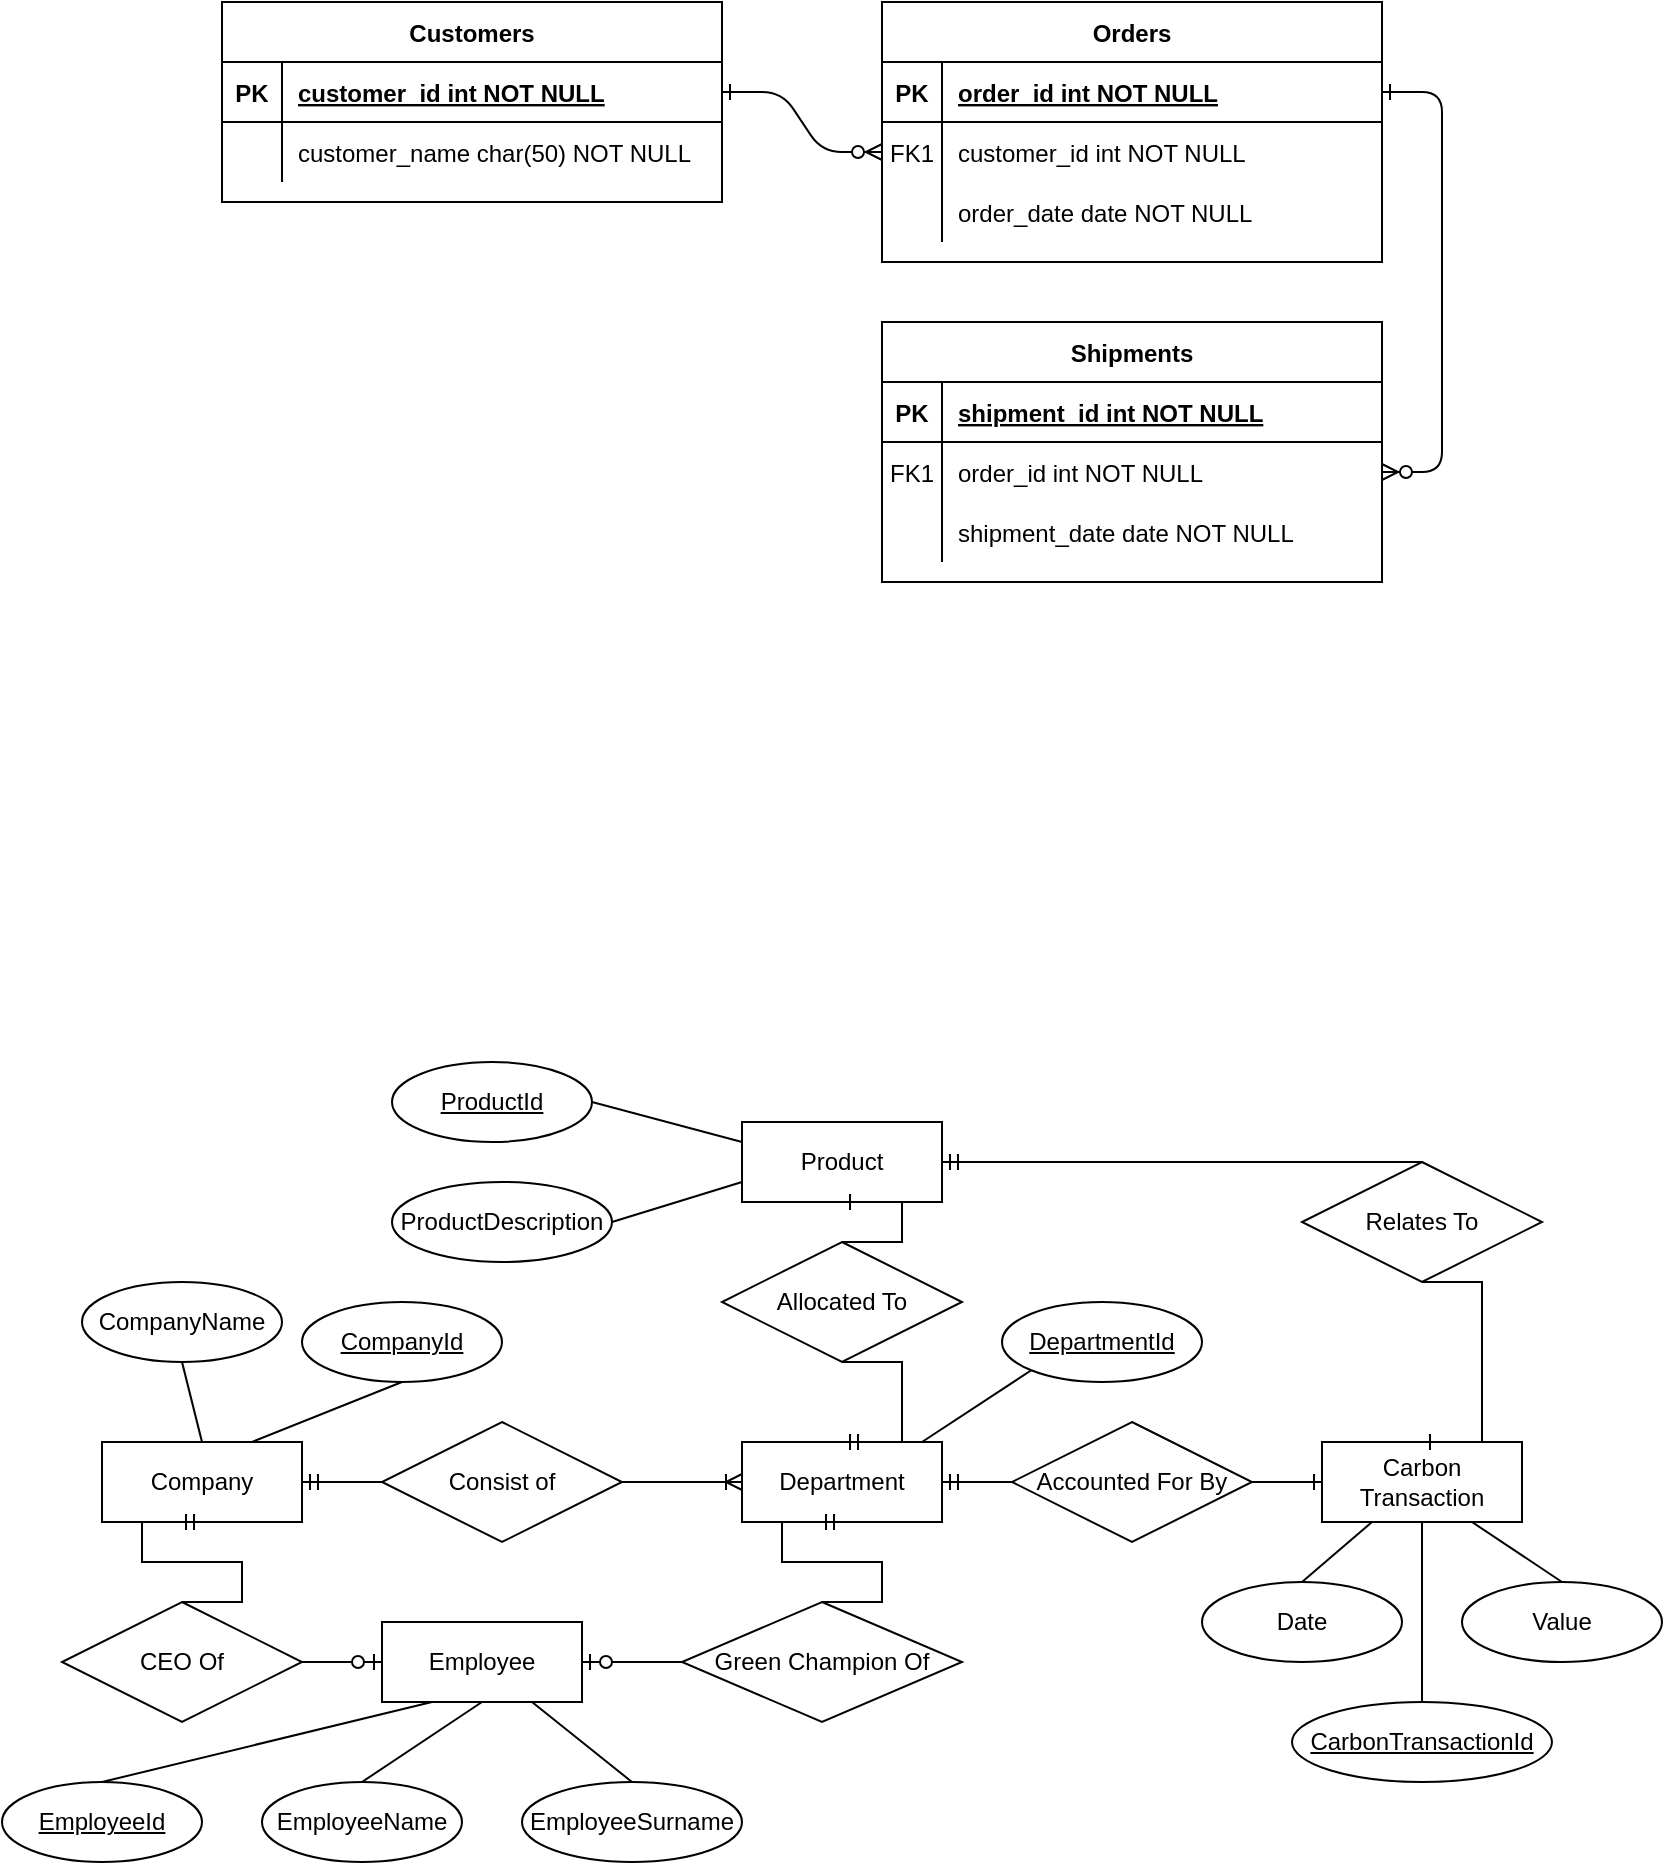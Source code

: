 <mxfile version="20.5.1" type="github">
  <diagram id="R2lEEEUBdFMjLlhIrx00" name="Page-1">
    <mxGraphModel dx="868" dy="488" grid="1" gridSize="10" guides="1" tooltips="1" connect="1" arrows="1" fold="1" page="1" pageScale="1" pageWidth="850" pageHeight="1100" math="0" shadow="0" extFonts="Permanent Marker^https://fonts.googleapis.com/css?family=Permanent+Marker">
      <root>
        <mxCell id="0" />
        <mxCell id="1" parent="0" />
        <mxCell id="C-vyLk0tnHw3VtMMgP7b-1" value="" style="edgeStyle=entityRelationEdgeStyle;endArrow=ERzeroToMany;startArrow=ERone;endFill=1;startFill=0;" parent="1" source="C-vyLk0tnHw3VtMMgP7b-24" target="C-vyLk0tnHw3VtMMgP7b-6" edge="1">
          <mxGeometry width="100" height="100" relative="1" as="geometry">
            <mxPoint x="340" y="720" as="sourcePoint" />
            <mxPoint x="440" y="620" as="targetPoint" />
          </mxGeometry>
        </mxCell>
        <mxCell id="C-vyLk0tnHw3VtMMgP7b-12" value="" style="edgeStyle=entityRelationEdgeStyle;endArrow=ERzeroToMany;startArrow=ERone;endFill=1;startFill=0;" parent="1" source="C-vyLk0tnHw3VtMMgP7b-3" target="C-vyLk0tnHw3VtMMgP7b-17" edge="1">
          <mxGeometry width="100" height="100" relative="1" as="geometry">
            <mxPoint x="400" y="180" as="sourcePoint" />
            <mxPoint x="460" y="205" as="targetPoint" />
          </mxGeometry>
        </mxCell>
        <mxCell id="C-vyLk0tnHw3VtMMgP7b-2" value="Orders" style="shape=table;startSize=30;container=1;collapsible=1;childLayout=tableLayout;fixedRows=1;rowLines=0;fontStyle=1;align=center;resizeLast=1;" parent="1" vertex="1">
          <mxGeometry x="450" y="120" width="250" height="130" as="geometry" />
        </mxCell>
        <mxCell id="C-vyLk0tnHw3VtMMgP7b-3" value="" style="shape=partialRectangle;collapsible=0;dropTarget=0;pointerEvents=0;fillColor=none;points=[[0,0.5],[1,0.5]];portConstraint=eastwest;top=0;left=0;right=0;bottom=1;" parent="C-vyLk0tnHw3VtMMgP7b-2" vertex="1">
          <mxGeometry y="30" width="250" height="30" as="geometry" />
        </mxCell>
        <mxCell id="C-vyLk0tnHw3VtMMgP7b-4" value="PK" style="shape=partialRectangle;overflow=hidden;connectable=0;fillColor=none;top=0;left=0;bottom=0;right=0;fontStyle=1;" parent="C-vyLk0tnHw3VtMMgP7b-3" vertex="1">
          <mxGeometry width="30" height="30" as="geometry" />
        </mxCell>
        <mxCell id="C-vyLk0tnHw3VtMMgP7b-5" value="order_id int NOT NULL " style="shape=partialRectangle;overflow=hidden;connectable=0;fillColor=none;top=0;left=0;bottom=0;right=0;align=left;spacingLeft=6;fontStyle=5;" parent="C-vyLk0tnHw3VtMMgP7b-3" vertex="1">
          <mxGeometry x="30" width="220" height="30" as="geometry" />
        </mxCell>
        <mxCell id="C-vyLk0tnHw3VtMMgP7b-6" value="" style="shape=partialRectangle;collapsible=0;dropTarget=0;pointerEvents=0;fillColor=none;points=[[0,0.5],[1,0.5]];portConstraint=eastwest;top=0;left=0;right=0;bottom=0;" parent="C-vyLk0tnHw3VtMMgP7b-2" vertex="1">
          <mxGeometry y="60" width="250" height="30" as="geometry" />
        </mxCell>
        <mxCell id="C-vyLk0tnHw3VtMMgP7b-7" value="FK1" style="shape=partialRectangle;overflow=hidden;connectable=0;fillColor=none;top=0;left=0;bottom=0;right=0;" parent="C-vyLk0tnHw3VtMMgP7b-6" vertex="1">
          <mxGeometry width="30" height="30" as="geometry" />
        </mxCell>
        <mxCell id="C-vyLk0tnHw3VtMMgP7b-8" value="customer_id int NOT NULL" style="shape=partialRectangle;overflow=hidden;connectable=0;fillColor=none;top=0;left=0;bottom=0;right=0;align=left;spacingLeft=6;" parent="C-vyLk0tnHw3VtMMgP7b-6" vertex="1">
          <mxGeometry x="30" width="220" height="30" as="geometry" />
        </mxCell>
        <mxCell id="C-vyLk0tnHw3VtMMgP7b-9" value="" style="shape=partialRectangle;collapsible=0;dropTarget=0;pointerEvents=0;fillColor=none;points=[[0,0.5],[1,0.5]];portConstraint=eastwest;top=0;left=0;right=0;bottom=0;" parent="C-vyLk0tnHw3VtMMgP7b-2" vertex="1">
          <mxGeometry y="90" width="250" height="30" as="geometry" />
        </mxCell>
        <mxCell id="C-vyLk0tnHw3VtMMgP7b-10" value="" style="shape=partialRectangle;overflow=hidden;connectable=0;fillColor=none;top=0;left=0;bottom=0;right=0;" parent="C-vyLk0tnHw3VtMMgP7b-9" vertex="1">
          <mxGeometry width="30" height="30" as="geometry" />
        </mxCell>
        <mxCell id="C-vyLk0tnHw3VtMMgP7b-11" value="order_date date NOT NULL" style="shape=partialRectangle;overflow=hidden;connectable=0;fillColor=none;top=0;left=0;bottom=0;right=0;align=left;spacingLeft=6;" parent="C-vyLk0tnHw3VtMMgP7b-9" vertex="1">
          <mxGeometry x="30" width="220" height="30" as="geometry" />
        </mxCell>
        <mxCell id="C-vyLk0tnHw3VtMMgP7b-13" value="Shipments" style="shape=table;startSize=30;container=1;collapsible=1;childLayout=tableLayout;fixedRows=1;rowLines=0;fontStyle=1;align=center;resizeLast=1;" parent="1" vertex="1">
          <mxGeometry x="450" y="280" width="250" height="130" as="geometry" />
        </mxCell>
        <mxCell id="C-vyLk0tnHw3VtMMgP7b-14" value="" style="shape=partialRectangle;collapsible=0;dropTarget=0;pointerEvents=0;fillColor=none;points=[[0,0.5],[1,0.5]];portConstraint=eastwest;top=0;left=0;right=0;bottom=1;" parent="C-vyLk0tnHw3VtMMgP7b-13" vertex="1">
          <mxGeometry y="30" width="250" height="30" as="geometry" />
        </mxCell>
        <mxCell id="C-vyLk0tnHw3VtMMgP7b-15" value="PK" style="shape=partialRectangle;overflow=hidden;connectable=0;fillColor=none;top=0;left=0;bottom=0;right=0;fontStyle=1;" parent="C-vyLk0tnHw3VtMMgP7b-14" vertex="1">
          <mxGeometry width="30" height="30" as="geometry" />
        </mxCell>
        <mxCell id="C-vyLk0tnHw3VtMMgP7b-16" value="shipment_id int NOT NULL " style="shape=partialRectangle;overflow=hidden;connectable=0;fillColor=none;top=0;left=0;bottom=0;right=0;align=left;spacingLeft=6;fontStyle=5;" parent="C-vyLk0tnHw3VtMMgP7b-14" vertex="1">
          <mxGeometry x="30" width="220" height="30" as="geometry" />
        </mxCell>
        <mxCell id="C-vyLk0tnHw3VtMMgP7b-17" value="" style="shape=partialRectangle;collapsible=0;dropTarget=0;pointerEvents=0;fillColor=none;points=[[0,0.5],[1,0.5]];portConstraint=eastwest;top=0;left=0;right=0;bottom=0;" parent="C-vyLk0tnHw3VtMMgP7b-13" vertex="1">
          <mxGeometry y="60" width="250" height="30" as="geometry" />
        </mxCell>
        <mxCell id="C-vyLk0tnHw3VtMMgP7b-18" value="FK1" style="shape=partialRectangle;overflow=hidden;connectable=0;fillColor=none;top=0;left=0;bottom=0;right=0;" parent="C-vyLk0tnHw3VtMMgP7b-17" vertex="1">
          <mxGeometry width="30" height="30" as="geometry" />
        </mxCell>
        <mxCell id="C-vyLk0tnHw3VtMMgP7b-19" value="order_id int NOT NULL" style="shape=partialRectangle;overflow=hidden;connectable=0;fillColor=none;top=0;left=0;bottom=0;right=0;align=left;spacingLeft=6;" parent="C-vyLk0tnHw3VtMMgP7b-17" vertex="1">
          <mxGeometry x="30" width="220" height="30" as="geometry" />
        </mxCell>
        <mxCell id="C-vyLk0tnHw3VtMMgP7b-20" value="" style="shape=partialRectangle;collapsible=0;dropTarget=0;pointerEvents=0;fillColor=none;points=[[0,0.5],[1,0.5]];portConstraint=eastwest;top=0;left=0;right=0;bottom=0;" parent="C-vyLk0tnHw3VtMMgP7b-13" vertex="1">
          <mxGeometry y="90" width="250" height="30" as="geometry" />
        </mxCell>
        <mxCell id="C-vyLk0tnHw3VtMMgP7b-21" value="" style="shape=partialRectangle;overflow=hidden;connectable=0;fillColor=none;top=0;left=0;bottom=0;right=0;" parent="C-vyLk0tnHw3VtMMgP7b-20" vertex="1">
          <mxGeometry width="30" height="30" as="geometry" />
        </mxCell>
        <mxCell id="C-vyLk0tnHw3VtMMgP7b-22" value="shipment_date date NOT NULL" style="shape=partialRectangle;overflow=hidden;connectable=0;fillColor=none;top=0;left=0;bottom=0;right=0;align=left;spacingLeft=6;" parent="C-vyLk0tnHw3VtMMgP7b-20" vertex="1">
          <mxGeometry x="30" width="220" height="30" as="geometry" />
        </mxCell>
        <mxCell id="C-vyLk0tnHw3VtMMgP7b-23" value="Customers" style="shape=table;startSize=30;container=1;collapsible=1;childLayout=tableLayout;fixedRows=1;rowLines=0;fontStyle=1;align=center;resizeLast=1;" parent="1" vertex="1">
          <mxGeometry x="120" y="120" width="250" height="100" as="geometry" />
        </mxCell>
        <mxCell id="C-vyLk0tnHw3VtMMgP7b-24" value="" style="shape=partialRectangle;collapsible=0;dropTarget=0;pointerEvents=0;fillColor=none;points=[[0,0.5],[1,0.5]];portConstraint=eastwest;top=0;left=0;right=0;bottom=1;" parent="C-vyLk0tnHw3VtMMgP7b-23" vertex="1">
          <mxGeometry y="30" width="250" height="30" as="geometry" />
        </mxCell>
        <mxCell id="C-vyLk0tnHw3VtMMgP7b-25" value="PK" style="shape=partialRectangle;overflow=hidden;connectable=0;fillColor=none;top=0;left=0;bottom=0;right=0;fontStyle=1;" parent="C-vyLk0tnHw3VtMMgP7b-24" vertex="1">
          <mxGeometry width="30" height="30" as="geometry" />
        </mxCell>
        <mxCell id="C-vyLk0tnHw3VtMMgP7b-26" value="customer_id int NOT NULL " style="shape=partialRectangle;overflow=hidden;connectable=0;fillColor=none;top=0;left=0;bottom=0;right=0;align=left;spacingLeft=6;fontStyle=5;" parent="C-vyLk0tnHw3VtMMgP7b-24" vertex="1">
          <mxGeometry x="30" width="220" height="30" as="geometry" />
        </mxCell>
        <mxCell id="C-vyLk0tnHw3VtMMgP7b-27" value="" style="shape=partialRectangle;collapsible=0;dropTarget=0;pointerEvents=0;fillColor=none;points=[[0,0.5],[1,0.5]];portConstraint=eastwest;top=0;left=0;right=0;bottom=0;" parent="C-vyLk0tnHw3VtMMgP7b-23" vertex="1">
          <mxGeometry y="60" width="250" height="30" as="geometry" />
        </mxCell>
        <mxCell id="C-vyLk0tnHw3VtMMgP7b-28" value="" style="shape=partialRectangle;overflow=hidden;connectable=0;fillColor=none;top=0;left=0;bottom=0;right=0;" parent="C-vyLk0tnHw3VtMMgP7b-27" vertex="1">
          <mxGeometry width="30" height="30" as="geometry" />
        </mxCell>
        <mxCell id="C-vyLk0tnHw3VtMMgP7b-29" value="customer_name char(50) NOT NULL" style="shape=partialRectangle;overflow=hidden;connectable=0;fillColor=none;top=0;left=0;bottom=0;right=0;align=left;spacingLeft=6;" parent="C-vyLk0tnHw3VtMMgP7b-27" vertex="1">
          <mxGeometry x="30" width="220" height="30" as="geometry" />
        </mxCell>
        <mxCell id="xFFertaO3U4QRvvHSYJf-8" value="Company" style="whiteSpace=wrap;html=1;align=center;" vertex="1" parent="1">
          <mxGeometry x="60" y="840" width="100" height="40" as="geometry" />
        </mxCell>
        <mxCell id="xFFertaO3U4QRvvHSYJf-9" value="CompanyName" style="ellipse;whiteSpace=wrap;html=1;align=center;" vertex="1" parent="1">
          <mxGeometry x="50" y="760" width="100" height="40" as="geometry" />
        </mxCell>
        <mxCell id="xFFertaO3U4QRvvHSYJf-11" value="Consist of" style="shape=rhombus;perimeter=rhombusPerimeter;whiteSpace=wrap;html=1;align=center;" vertex="1" parent="1">
          <mxGeometry x="200" y="830" width="120" height="60" as="geometry" />
        </mxCell>
        <mxCell id="xFFertaO3U4QRvvHSYJf-12" value="Department" style="whiteSpace=wrap;html=1;align=center;" vertex="1" parent="1">
          <mxGeometry x="380" y="840" width="100" height="40" as="geometry" />
        </mxCell>
        <mxCell id="xFFertaO3U4QRvvHSYJf-13" value="" style="edgeStyle=entityRelationEdgeStyle;fontSize=12;html=1;endArrow=ERoneToMany;rounded=0;entryX=0;entryY=0.5;entryDx=0;entryDy=0;exitX=1;exitY=0.5;exitDx=0;exitDy=0;" edge="1" parent="1" source="xFFertaO3U4QRvvHSYJf-11" target="xFFertaO3U4QRvvHSYJf-12">
          <mxGeometry width="100" height="100" relative="1" as="geometry">
            <mxPoint x="400" y="870" as="sourcePoint" />
            <mxPoint x="500" y="770" as="targetPoint" />
          </mxGeometry>
        </mxCell>
        <mxCell id="xFFertaO3U4QRvvHSYJf-14" value="" style="edgeStyle=entityRelationEdgeStyle;fontSize=12;html=1;endArrow=ERmandOne;rounded=0;entryX=1;entryY=0.5;entryDx=0;entryDy=0;exitX=0;exitY=0.5;exitDx=0;exitDy=0;" edge="1" parent="1" source="xFFertaO3U4QRvvHSYJf-11" target="xFFertaO3U4QRvvHSYJf-8">
          <mxGeometry width="100" height="100" relative="1" as="geometry">
            <mxPoint x="120" y="960" as="sourcePoint" />
            <mxPoint x="220" y="860" as="targetPoint" />
          </mxGeometry>
        </mxCell>
        <mxCell id="xFFertaO3U4QRvvHSYJf-17" value="Employee" style="whiteSpace=wrap;html=1;align=center;" vertex="1" parent="1">
          <mxGeometry x="200" y="930" width="100" height="40" as="geometry" />
        </mxCell>
        <mxCell id="xFFertaO3U4QRvvHSYJf-19" value="CEO Of" style="shape=rhombus;perimeter=rhombusPerimeter;whiteSpace=wrap;html=1;align=center;" vertex="1" parent="1">
          <mxGeometry x="40" y="920" width="120" height="60" as="geometry" />
        </mxCell>
        <mxCell id="xFFertaO3U4QRvvHSYJf-21" value="" style="edgeStyle=entityRelationEdgeStyle;fontSize=12;html=1;endArrow=ERzeroToOne;endFill=1;rounded=0;entryX=0;entryY=0.5;entryDx=0;entryDy=0;exitX=1;exitY=0.5;exitDx=0;exitDy=0;" edge="1" parent="1" source="xFFertaO3U4QRvvHSYJf-19" target="xFFertaO3U4QRvvHSYJf-17">
          <mxGeometry width="100" height="100" relative="1" as="geometry">
            <mxPoint x="400" y="890" as="sourcePoint" />
            <mxPoint x="500" y="790" as="targetPoint" />
          </mxGeometry>
        </mxCell>
        <mxCell id="xFFertaO3U4QRvvHSYJf-22" value="Green Champion Of" style="shape=rhombus;perimeter=rhombusPerimeter;whiteSpace=wrap;html=1;align=center;container=1;" vertex="1" parent="1">
          <mxGeometry x="350" y="920" width="140" height="60" as="geometry" />
        </mxCell>
        <mxCell id="xFFertaO3U4QRvvHSYJf-27" value="" style="edgeStyle=entityRelationEdgeStyle;fontSize=12;html=1;endArrow=ERmandOne;rounded=0;entryX=0.5;entryY=1;entryDx=0;entryDy=0;exitX=0.5;exitY=0;exitDx=0;exitDy=0;" edge="1" parent="1" source="xFFertaO3U4QRvvHSYJf-22" target="xFFertaO3U4QRvvHSYJf-12">
          <mxGeometry width="100" height="100" relative="1" as="geometry">
            <mxPoint x="310" y="1080" as="sourcePoint" />
            <mxPoint x="350" y="1000" as="targetPoint" />
          </mxGeometry>
        </mxCell>
        <mxCell id="xFFertaO3U4QRvvHSYJf-28" value="" style="edgeStyle=entityRelationEdgeStyle;fontSize=12;html=1;endArrow=ERmandOne;rounded=0;entryX=0.5;entryY=1;entryDx=0;entryDy=0;exitX=0.5;exitY=0;exitDx=0;exitDy=0;" edge="1" parent="1" source="xFFertaO3U4QRvvHSYJf-19" target="xFFertaO3U4QRvvHSYJf-8">
          <mxGeometry width="100" height="100" relative="1" as="geometry">
            <mxPoint x="30" y="950" as="sourcePoint" />
            <mxPoint x="90" y="1030" as="targetPoint" />
          </mxGeometry>
        </mxCell>
        <mxCell id="xFFertaO3U4QRvvHSYJf-29" value="" style="edgeStyle=entityRelationEdgeStyle;fontSize=12;html=1;endArrow=ERzeroToOne;endFill=1;rounded=0;entryX=1;entryY=0.5;entryDx=0;entryDy=0;exitX=0;exitY=0.5;exitDx=0;exitDy=0;" edge="1" parent="1" source="xFFertaO3U4QRvvHSYJf-22" target="xFFertaO3U4QRvvHSYJf-17">
          <mxGeometry width="100" height="100" relative="1" as="geometry">
            <mxPoint x="220" y="1150" as="sourcePoint" />
            <mxPoint x="320" y="1050" as="targetPoint" />
          </mxGeometry>
        </mxCell>
        <mxCell id="xFFertaO3U4QRvvHSYJf-30" value="EmployeeSurname" style="ellipse;whiteSpace=wrap;html=1;align=center;" vertex="1" parent="1">
          <mxGeometry x="270" y="1010" width="110" height="40" as="geometry" />
        </mxCell>
        <mxCell id="xFFertaO3U4QRvvHSYJf-31" value="EmployeeName" style="ellipse;whiteSpace=wrap;html=1;align=center;" vertex="1" parent="1">
          <mxGeometry x="140" y="1010" width="100" height="40" as="geometry" />
        </mxCell>
        <mxCell id="xFFertaO3U4QRvvHSYJf-34" value="Product" style="whiteSpace=wrap;html=1;align=center;" vertex="1" parent="1">
          <mxGeometry x="380" y="680" width="100" height="40" as="geometry" />
        </mxCell>
        <mxCell id="xFFertaO3U4QRvvHSYJf-35" value="Allocated To" style="shape=rhombus;perimeter=rhombusPerimeter;whiteSpace=wrap;html=1;align=center;" vertex="1" parent="1">
          <mxGeometry x="370" y="740" width="120" height="60" as="geometry" />
        </mxCell>
        <mxCell id="xFFertaO3U4QRvvHSYJf-37" value="" style="edgeStyle=entityRelationEdgeStyle;fontSize=12;html=1;endArrow=ERmandOne;rounded=0;entryX=0.5;entryY=0;entryDx=0;entryDy=0;exitX=0.5;exitY=1;exitDx=0;exitDy=0;" edge="1" parent="1" source="xFFertaO3U4QRvvHSYJf-35" target="xFFertaO3U4QRvvHSYJf-12">
          <mxGeometry width="100" height="100" relative="1" as="geometry">
            <mxPoint x="340" y="960" as="sourcePoint" />
            <mxPoint x="440" y="860" as="targetPoint" />
          </mxGeometry>
        </mxCell>
        <mxCell id="xFFertaO3U4QRvvHSYJf-38" value="ProductDescription" style="ellipse;whiteSpace=wrap;html=1;align=center;" vertex="1" parent="1">
          <mxGeometry x="205" y="710" width="110" height="40" as="geometry" />
        </mxCell>
        <mxCell id="xFFertaO3U4QRvvHSYJf-39" value="Carbon Transaction" style="whiteSpace=wrap;html=1;align=center;" vertex="1" parent="1">
          <mxGeometry x="670" y="840" width="100" height="40" as="geometry" />
        </mxCell>
        <mxCell id="xFFertaO3U4QRvvHSYJf-40" value="" style="edgeStyle=entityRelationEdgeStyle;fontSize=12;html=1;endArrow=ERmandOne;rounded=0;entryX=1;entryY=0.5;entryDx=0;entryDy=0;exitX=0;exitY=0.5;exitDx=0;exitDy=0;" edge="1" parent="1" source="xFFertaO3U4QRvvHSYJf-42" target="xFFertaO3U4QRvvHSYJf-12">
          <mxGeometry width="100" height="100" relative="1" as="geometry">
            <mxPoint x="520" y="990" as="sourcePoint" />
            <mxPoint x="600" y="900" as="targetPoint" />
          </mxGeometry>
        </mxCell>
        <mxCell id="xFFertaO3U4QRvvHSYJf-42" value="Accounted For By" style="shape=rhombus;perimeter=rhombusPerimeter;whiteSpace=wrap;html=1;align=center;" vertex="1" parent="1">
          <mxGeometry x="515" y="830" width="120" height="60" as="geometry" />
        </mxCell>
        <mxCell id="xFFertaO3U4QRvvHSYJf-43" value="Relates To" style="shape=rhombus;perimeter=rhombusPerimeter;whiteSpace=wrap;html=1;align=center;" vertex="1" parent="1">
          <mxGeometry x="660" y="700" width="120" height="60" as="geometry" />
        </mxCell>
        <mxCell id="xFFertaO3U4QRvvHSYJf-44" value="Date" style="ellipse;whiteSpace=wrap;html=1;align=center;" vertex="1" parent="1">
          <mxGeometry x="610" y="910" width="100" height="40" as="geometry" />
        </mxCell>
        <mxCell id="xFFertaO3U4QRvvHSYJf-45" value="Value" style="ellipse;whiteSpace=wrap;html=1;align=center;" vertex="1" parent="1">
          <mxGeometry x="740" y="910" width="100" height="40" as="geometry" />
        </mxCell>
        <mxCell id="xFFertaO3U4QRvvHSYJf-50" value="" style="endArrow=none;html=1;rounded=0;entryX=1;entryY=0.5;entryDx=0;entryDy=0;exitX=0;exitY=0.75;exitDx=0;exitDy=0;" edge="1" parent="1" source="xFFertaO3U4QRvvHSYJf-34" target="xFFertaO3U4QRvvHSYJf-38">
          <mxGeometry width="50" height="50" relative="1" as="geometry">
            <mxPoint x="380" y="940" as="sourcePoint" />
            <mxPoint x="430" y="890" as="targetPoint" />
          </mxGeometry>
        </mxCell>
        <mxCell id="xFFertaO3U4QRvvHSYJf-51" value="" style="endArrow=none;html=1;rounded=0;entryX=0.5;entryY=1;entryDx=0;entryDy=0;exitX=0.5;exitY=0;exitDx=0;exitDy=0;" edge="1" parent="1" source="xFFertaO3U4QRvvHSYJf-8" target="xFFertaO3U4QRvvHSYJf-9">
          <mxGeometry width="50" height="50" relative="1" as="geometry">
            <mxPoint x="390" y="950" as="sourcePoint" />
            <mxPoint x="440" y="900" as="targetPoint" />
          </mxGeometry>
        </mxCell>
        <mxCell id="xFFertaO3U4QRvvHSYJf-52" value="" style="endArrow=none;html=1;rounded=0;entryX=0.75;entryY=1;entryDx=0;entryDy=0;exitX=0.5;exitY=0;exitDx=0;exitDy=0;" edge="1" parent="1" source="xFFertaO3U4QRvvHSYJf-45" target="xFFertaO3U4QRvvHSYJf-39">
          <mxGeometry width="50" height="50" relative="1" as="geometry">
            <mxPoint x="400" y="960" as="sourcePoint" />
            <mxPoint x="450" y="910" as="targetPoint" />
          </mxGeometry>
        </mxCell>
        <mxCell id="xFFertaO3U4QRvvHSYJf-53" value="" style="endArrow=none;html=1;rounded=0;entryX=0.25;entryY=1;entryDx=0;entryDy=0;exitX=0.5;exitY=0;exitDx=0;exitDy=0;" edge="1" parent="1" source="xFFertaO3U4QRvvHSYJf-44" target="xFFertaO3U4QRvvHSYJf-39">
          <mxGeometry width="50" height="50" relative="1" as="geometry">
            <mxPoint x="410" y="970" as="sourcePoint" />
            <mxPoint x="460" y="920" as="targetPoint" />
          </mxGeometry>
        </mxCell>
        <mxCell id="xFFertaO3U4QRvvHSYJf-54" value="" style="endArrow=none;html=1;rounded=0;exitX=0.5;exitY=0;exitDx=0;exitDy=0;entryX=0.5;entryY=1;entryDx=0;entryDy=0;" edge="1" parent="1" source="xFFertaO3U4QRvvHSYJf-31" target="xFFertaO3U4QRvvHSYJf-17">
          <mxGeometry width="50" height="50" relative="1" as="geometry">
            <mxPoint x="420" y="980" as="sourcePoint" />
            <mxPoint x="470" y="930" as="targetPoint" />
          </mxGeometry>
        </mxCell>
        <mxCell id="xFFertaO3U4QRvvHSYJf-55" value="" style="endArrow=none;html=1;rounded=0;exitX=0.5;exitY=0;exitDx=0;exitDy=0;entryX=0.75;entryY=1;entryDx=0;entryDy=0;" edge="1" parent="1" source="xFFertaO3U4QRvvHSYJf-30" target="xFFertaO3U4QRvvHSYJf-17">
          <mxGeometry width="50" height="50" relative="1" as="geometry">
            <mxPoint x="430" y="990" as="sourcePoint" />
            <mxPoint x="480" y="940" as="targetPoint" />
          </mxGeometry>
        </mxCell>
        <mxCell id="xFFertaO3U4QRvvHSYJf-58" value="" style="edgeStyle=entityRelationEdgeStyle;fontSize=12;html=1;endArrow=ERone;endFill=1;rounded=0;entryX=0.5;entryY=1;entryDx=0;entryDy=0;exitX=0.5;exitY=0;exitDx=0;exitDy=0;" edge="1" parent="1" source="xFFertaO3U4QRvvHSYJf-35" target="xFFertaO3U4QRvvHSYJf-34">
          <mxGeometry width="100" height="100" relative="1" as="geometry">
            <mxPoint x="340" y="960" as="sourcePoint" />
            <mxPoint x="440" y="860" as="targetPoint" />
          </mxGeometry>
        </mxCell>
        <mxCell id="xFFertaO3U4QRvvHSYJf-59" value="" style="edgeStyle=entityRelationEdgeStyle;fontSize=12;html=1;endArrow=ERmandOne;rounded=0;entryX=1;entryY=0.5;entryDx=0;entryDy=0;exitX=0.5;exitY=0;exitDx=0;exitDy=0;" edge="1" parent="1" source="xFFertaO3U4QRvvHSYJf-43" target="xFFertaO3U4QRvvHSYJf-34">
          <mxGeometry width="100" height="100" relative="1" as="geometry">
            <mxPoint x="340" y="960" as="sourcePoint" />
            <mxPoint x="440" y="860" as="targetPoint" />
          </mxGeometry>
        </mxCell>
        <mxCell id="xFFertaO3U4QRvvHSYJf-60" value="" style="edgeStyle=entityRelationEdgeStyle;fontSize=12;html=1;endArrow=ERone;endFill=1;rounded=0;entryX=0.5;entryY=0;entryDx=0;entryDy=0;exitX=0.5;exitY=1;exitDx=0;exitDy=0;" edge="1" parent="1" source="xFFertaO3U4QRvvHSYJf-43" target="xFFertaO3U4QRvvHSYJf-39">
          <mxGeometry width="100" height="100" relative="1" as="geometry">
            <mxPoint x="360" y="960" as="sourcePoint" />
            <mxPoint x="460" y="860" as="targetPoint" />
          </mxGeometry>
        </mxCell>
        <mxCell id="xFFertaO3U4QRvvHSYJf-61" value="" style="edgeStyle=entityRelationEdgeStyle;fontSize=12;html=1;endArrow=ERone;endFill=1;rounded=0;entryX=0;entryY=0.5;entryDx=0;entryDy=0;exitX=1;exitY=0.5;exitDx=0;exitDy=0;" edge="1" parent="1" source="xFFertaO3U4QRvvHSYJf-42" target="xFFertaO3U4QRvvHSYJf-39">
          <mxGeometry width="100" height="100" relative="1" as="geometry">
            <mxPoint x="640" y="880" as="sourcePoint" />
            <mxPoint x="460" y="860" as="targetPoint" />
          </mxGeometry>
        </mxCell>
        <mxCell id="xFFertaO3U4QRvvHSYJf-63" value="" style="endArrow=none;html=1;rounded=0;entryX=0.25;entryY=1;entryDx=0;entryDy=0;" edge="1" parent="1" target="xFFertaO3U4QRvvHSYJf-17">
          <mxGeometry relative="1" as="geometry">
            <mxPoint x="60" y="1010" as="sourcePoint" />
            <mxPoint x="180" y="960" as="targetPoint" />
          </mxGeometry>
        </mxCell>
        <mxCell id="xFFertaO3U4QRvvHSYJf-64" value="EmployeeId" style="ellipse;whiteSpace=wrap;html=1;align=center;fontStyle=4;" vertex="1" parent="1">
          <mxGeometry x="10" y="1010" width="100" height="40" as="geometry" />
        </mxCell>
        <mxCell id="xFFertaO3U4QRvvHSYJf-67" value="ProductId" style="ellipse;whiteSpace=wrap;html=1;align=center;fontStyle=4;" vertex="1" parent="1">
          <mxGeometry x="205" y="650" width="100" height="40" as="geometry" />
        </mxCell>
        <mxCell id="xFFertaO3U4QRvvHSYJf-68" value="" style="endArrow=none;html=1;rounded=0;entryX=0;entryY=0.25;entryDx=0;entryDy=0;exitX=1;exitY=0.5;exitDx=0;exitDy=0;" edge="1" parent="1" source="xFFertaO3U4QRvvHSYJf-67" target="xFFertaO3U4QRvvHSYJf-34">
          <mxGeometry relative="1" as="geometry">
            <mxPoint x="270" y="850" as="sourcePoint" />
            <mxPoint x="430" y="850" as="targetPoint" />
          </mxGeometry>
        </mxCell>
        <mxCell id="xFFertaO3U4QRvvHSYJf-69" value="CarbonTransactionId" style="ellipse;whiteSpace=wrap;html=1;align=center;fontStyle=4;" vertex="1" parent="1">
          <mxGeometry x="655" y="970" width="130" height="40" as="geometry" />
        </mxCell>
        <mxCell id="xFFertaO3U4QRvvHSYJf-70" value="" style="endArrow=none;html=1;rounded=0;entryX=0.5;entryY=1;entryDx=0;entryDy=0;exitX=0.5;exitY=0;exitDx=0;exitDy=0;" edge="1" parent="1" source="xFFertaO3U4QRvvHSYJf-69" target="xFFertaO3U4QRvvHSYJf-39">
          <mxGeometry relative="1" as="geometry">
            <mxPoint x="270" y="850" as="sourcePoint" />
            <mxPoint x="430" y="850" as="targetPoint" />
          </mxGeometry>
        </mxCell>
        <mxCell id="xFFertaO3U4QRvvHSYJf-71" value="CompanyId" style="ellipse;whiteSpace=wrap;html=1;align=center;fontStyle=4;" vertex="1" parent="1">
          <mxGeometry x="160" y="770" width="100" height="40" as="geometry" />
        </mxCell>
        <mxCell id="xFFertaO3U4QRvvHSYJf-72" value="" style="endArrow=none;html=1;rounded=0;entryX=0.5;entryY=1;entryDx=0;entryDy=0;exitX=0.75;exitY=0;exitDx=0;exitDy=0;" edge="1" parent="1" source="xFFertaO3U4QRvvHSYJf-8" target="xFFertaO3U4QRvvHSYJf-71">
          <mxGeometry relative="1" as="geometry">
            <mxPoint x="270" y="850" as="sourcePoint" />
            <mxPoint x="430" y="850" as="targetPoint" />
          </mxGeometry>
        </mxCell>
        <mxCell id="xFFertaO3U4QRvvHSYJf-73" value="DepartmentId" style="ellipse;whiteSpace=wrap;html=1;align=center;fontStyle=4;" vertex="1" parent="1">
          <mxGeometry x="510" y="770" width="100" height="40" as="geometry" />
        </mxCell>
        <mxCell id="xFFertaO3U4QRvvHSYJf-74" value="" style="endArrow=none;html=1;rounded=0;entryX=0;entryY=1;entryDx=0;entryDy=0;" edge="1" parent="1" target="xFFertaO3U4QRvvHSYJf-73">
          <mxGeometry relative="1" as="geometry">
            <mxPoint x="470" y="840" as="sourcePoint" />
            <mxPoint x="540" y="820" as="targetPoint" />
          </mxGeometry>
        </mxCell>
      </root>
    </mxGraphModel>
  </diagram>
</mxfile>
